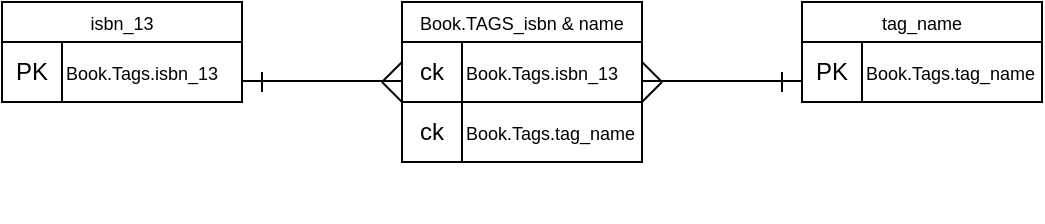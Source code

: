<mxfile version="14.4.9" type="github">
  <diagram id="nFDOPOz9eYF-aGSFoJXc" name="Page-1">
    <mxGraphModel dx="1502" dy="641" grid="1" gridSize="10" guides="1" tooltips="1" connect="1" arrows="1" fold="1" page="1" pageScale="1" pageWidth="850" pageHeight="1100" math="0" shadow="0">
      <root>
        <mxCell id="0" />
        <mxCell id="1" parent="0" />
        <mxCell id="3MCEqiZ1gnWD1TDLkOd5-42" value="" style="group" vertex="1" connectable="0" parent="1">
          <mxGeometry x="280" y="360" width="520" height="110" as="geometry" />
        </mxCell>
        <mxCell id="3MCEqiZ1gnWD1TDLkOd5-24" value="" style="group" vertex="1" connectable="0" parent="3MCEqiZ1gnWD1TDLkOd5-42">
          <mxGeometry x="400" width="120" height="50" as="geometry" />
        </mxCell>
        <mxCell id="3MCEqiZ1gnWD1TDLkOd5-25" value="" style="shape=internalStorage;whiteSpace=wrap;html=1;backgroundOutline=1;dx=0;dy=20;" vertex="1" parent="3MCEqiZ1gnWD1TDLkOd5-24">
          <mxGeometry width="120" height="50" as="geometry" />
        </mxCell>
        <mxCell id="3MCEqiZ1gnWD1TDLkOd5-26" value="PK" style="rounded=0;whiteSpace=wrap;html=1;" vertex="1" parent="3MCEqiZ1gnWD1TDLkOd5-24">
          <mxGeometry y="20" width="30" height="30" as="geometry" />
        </mxCell>
        <mxCell id="3MCEqiZ1gnWD1TDLkOd5-27" value="&lt;font style=&quot;font-size: 9px&quot;&gt;Book.Tags.tag_name&lt;/font&gt;" style="rounded=0;whiteSpace=wrap;html=1;align=left;" vertex="1" parent="3MCEqiZ1gnWD1TDLkOd5-24">
          <mxGeometry x="30" y="20" width="90" height="30" as="geometry" />
        </mxCell>
        <mxCell id="3MCEqiZ1gnWD1TDLkOd5-28" value="&lt;font style=&quot;font-size: 9px&quot;&gt;tag_name&lt;/font&gt;" style="rounded=0;whiteSpace=wrap;html=1;" vertex="1" parent="3MCEqiZ1gnWD1TDLkOd5-24">
          <mxGeometry width="120" height="20" as="geometry" />
        </mxCell>
        <mxCell id="3MCEqiZ1gnWD1TDLkOd5-43" value="" style="group" vertex="1" connectable="0" parent="3MCEqiZ1gnWD1TDLkOd5-42">
          <mxGeometry width="400" height="110" as="geometry" />
        </mxCell>
        <mxCell id="3MCEqiZ1gnWD1TDLkOd5-14" value="" style="group" vertex="1" connectable="0" parent="3MCEqiZ1gnWD1TDLkOd5-43">
          <mxGeometry x="200" width="120" height="80" as="geometry" />
        </mxCell>
        <mxCell id="3MCEqiZ1gnWD1TDLkOd5-1" value="" style="shape=internalStorage;whiteSpace=wrap;html=1;backgroundOutline=1;dx=0;dy=20;" vertex="1" parent="3MCEqiZ1gnWD1TDLkOd5-14">
          <mxGeometry width="120" height="80" as="geometry" />
        </mxCell>
        <mxCell id="3MCEqiZ1gnWD1TDLkOd5-9" value="ck" style="rounded=0;whiteSpace=wrap;html=1;" vertex="1" parent="3MCEqiZ1gnWD1TDLkOd5-14">
          <mxGeometry y="20" width="30" height="30" as="geometry" />
        </mxCell>
        <mxCell id="3MCEqiZ1gnWD1TDLkOd5-10" value="ck" style="rounded=0;whiteSpace=wrap;html=1;" vertex="1" parent="3MCEqiZ1gnWD1TDLkOd5-14">
          <mxGeometry y="50" width="30" height="30" as="geometry" />
        </mxCell>
        <mxCell id="3MCEqiZ1gnWD1TDLkOd5-11" value="&lt;font style=&quot;font-size: 9px&quot;&gt;Book.Tags.isbn_13&lt;/font&gt;" style="rounded=0;whiteSpace=wrap;html=1;align=left;" vertex="1" parent="3MCEqiZ1gnWD1TDLkOd5-14">
          <mxGeometry x="30" y="20" width="90" height="30" as="geometry" />
        </mxCell>
        <mxCell id="3MCEqiZ1gnWD1TDLkOd5-12" value="&lt;font style=&quot;font-size: 9px&quot;&gt;Book.Tags.tag_name&lt;/font&gt;" style="rounded=0;whiteSpace=wrap;html=1;align=left;" vertex="1" parent="3MCEqiZ1gnWD1TDLkOd5-14">
          <mxGeometry x="30" y="50" width="90" height="30" as="geometry" />
        </mxCell>
        <mxCell id="3MCEqiZ1gnWD1TDLkOd5-13" value="&lt;font style=&quot;font-size: 9px&quot;&gt;Book.TAGS_isbn &amp;amp; name&lt;/font&gt;" style="rounded=0;whiteSpace=wrap;html=1;" vertex="1" parent="3MCEqiZ1gnWD1TDLkOd5-14">
          <mxGeometry width="120" height="20" as="geometry" />
        </mxCell>
        <mxCell id="3MCEqiZ1gnWD1TDLkOd5-39" value="" style="endArrow=none;html=1;jumpSize=6;" edge="1" parent="3MCEqiZ1gnWD1TDLkOd5-14">
          <mxGeometry width="50" height="50" relative="1" as="geometry">
            <mxPoint y="30" as="sourcePoint" />
            <mxPoint x="-10" y="40" as="targetPoint" />
          </mxGeometry>
        </mxCell>
        <mxCell id="3MCEqiZ1gnWD1TDLkOd5-40" value="" style="endArrow=none;html=1;jumpSize=6;" edge="1" parent="3MCEqiZ1gnWD1TDLkOd5-14">
          <mxGeometry width="50" height="50" relative="1" as="geometry">
            <mxPoint x="120" y="50" as="sourcePoint" />
            <mxPoint x="130" y="40" as="targetPoint" />
          </mxGeometry>
        </mxCell>
        <mxCell id="3MCEqiZ1gnWD1TDLkOd5-15" value="" style="group" vertex="1" connectable="0" parent="3MCEqiZ1gnWD1TDLkOd5-43">
          <mxGeometry width="120" height="110" as="geometry" />
        </mxCell>
        <mxCell id="3MCEqiZ1gnWD1TDLkOd5-23" value="" style="group" vertex="1" connectable="0" parent="3MCEqiZ1gnWD1TDLkOd5-15">
          <mxGeometry width="120" height="50" as="geometry" />
        </mxCell>
        <mxCell id="3MCEqiZ1gnWD1TDLkOd5-16" value="" style="shape=internalStorage;whiteSpace=wrap;html=1;backgroundOutline=1;dx=0;dy=20;" vertex="1" parent="3MCEqiZ1gnWD1TDLkOd5-23">
          <mxGeometry width="120" height="50" as="geometry" />
        </mxCell>
        <mxCell id="3MCEqiZ1gnWD1TDLkOd5-17" value="PK" style="rounded=0;whiteSpace=wrap;html=1;" vertex="1" parent="3MCEqiZ1gnWD1TDLkOd5-23">
          <mxGeometry y="20" width="30" height="30" as="geometry" />
        </mxCell>
        <mxCell id="3MCEqiZ1gnWD1TDLkOd5-19" value="&lt;font style=&quot;font-size: 9px&quot;&gt;Book.Tags.isbn_13&lt;/font&gt;" style="rounded=0;whiteSpace=wrap;html=1;align=left;" vertex="1" parent="3MCEqiZ1gnWD1TDLkOd5-23">
          <mxGeometry x="30" y="20" width="90" height="30" as="geometry" />
        </mxCell>
        <mxCell id="3MCEqiZ1gnWD1TDLkOd5-21" value="&lt;font style=&quot;font-size: 9px&quot;&gt;isbn_13&lt;/font&gt;" style="rounded=0;whiteSpace=wrap;html=1;" vertex="1" parent="3MCEqiZ1gnWD1TDLkOd5-23">
          <mxGeometry width="120" height="20" as="geometry" />
        </mxCell>
        <mxCell id="3MCEqiZ1gnWD1TDLkOd5-30" value="" style="endArrow=none;html=1;" edge="1" parent="3MCEqiZ1gnWD1TDLkOd5-43">
          <mxGeometry width="50" height="50" relative="1" as="geometry">
            <mxPoint x="120" y="39.5" as="sourcePoint" />
            <mxPoint x="200" y="39.5" as="targetPoint" />
          </mxGeometry>
        </mxCell>
        <mxCell id="3MCEqiZ1gnWD1TDLkOd5-34" value="" style="endArrow=none;html=1;" edge="1" parent="3MCEqiZ1gnWD1TDLkOd5-43">
          <mxGeometry width="50" height="50" relative="1" as="geometry">
            <mxPoint x="320" y="39.5" as="sourcePoint" />
            <mxPoint x="400" y="39.5" as="targetPoint" />
          </mxGeometry>
        </mxCell>
        <mxCell id="3MCEqiZ1gnWD1TDLkOd5-35" value="" style="endArrow=none;html=1;jumpSize=6;" edge="1" parent="3MCEqiZ1gnWD1TDLkOd5-43">
          <mxGeometry width="50" height="50" relative="1" as="geometry">
            <mxPoint x="390" y="35" as="sourcePoint" />
            <mxPoint x="390" y="45" as="targetPoint" />
          </mxGeometry>
        </mxCell>
        <mxCell id="3MCEqiZ1gnWD1TDLkOd5-37" value="" style="endArrow=none;html=1;jumpSize=6;" edge="1" parent="3MCEqiZ1gnWD1TDLkOd5-43">
          <mxGeometry width="50" height="50" relative="1" as="geometry">
            <mxPoint x="130" y="35" as="sourcePoint" />
            <mxPoint x="130" y="45" as="targetPoint" />
          </mxGeometry>
        </mxCell>
        <mxCell id="3MCEqiZ1gnWD1TDLkOd5-38" value="" style="endArrow=none;html=1;jumpSize=6;" edge="1" parent="3MCEqiZ1gnWD1TDLkOd5-43">
          <mxGeometry width="50" height="50" relative="1" as="geometry">
            <mxPoint x="320" y="30" as="sourcePoint" />
            <mxPoint x="330" y="40" as="targetPoint" />
          </mxGeometry>
        </mxCell>
        <mxCell id="3MCEqiZ1gnWD1TDLkOd5-41" value="" style="endArrow=none;html=1;jumpSize=6;" edge="1" parent="3MCEqiZ1gnWD1TDLkOd5-43">
          <mxGeometry width="50" height="50" relative="1" as="geometry">
            <mxPoint x="190" y="40" as="sourcePoint" />
            <mxPoint x="200" y="50" as="targetPoint" />
          </mxGeometry>
        </mxCell>
      </root>
    </mxGraphModel>
  </diagram>
</mxfile>
